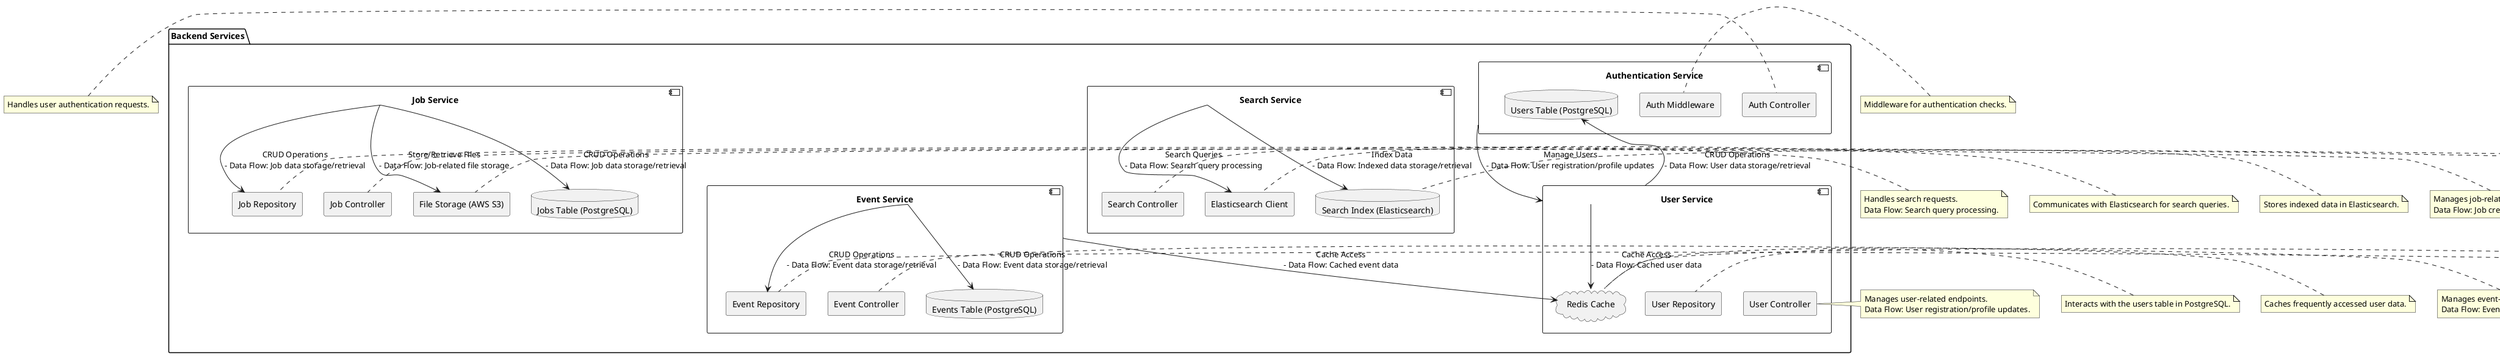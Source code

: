 @startuml Backend

package "Backend Services" {

  ' Authentication Service
  component "Authentication Service" as authService {
    rectangle "Auth Controller" as authController
    rectangle "Auth Middleware" as authMiddleware
    database "Users Table (PostgreSQL)" as usersTable
  }

  ' User Service
  component "User Service" as userService {
    rectangle "User Controller" as userController
    rectangle "User Repository" as userRepository
    database "Users Table (PostgreSQL)" as usersTable
    cloud "Redis Cache" as redisCache
  }

  ' Search Service
  component "Search Service" as searchService {
    rectangle "Search Controller" as searchController
    rectangle "Elasticsearch Client" as esClient
    database "Search Index (Elasticsearch)" as searchIndex
  }

  ' Event Service
  component "Event Service" as eventService {
    rectangle "Event Controller" as eventController
    rectangle "Event Repository" as eventRepository
    database "Events Table (PostgreSQL)" as eventsTable
    cloud "Redis Cache" as redisCache
  }

  ' Job Service
  component "Job Service" as jobService {
    rectangle "Job Controller" as jobController
    rectangle "Job Repository" as jobRepository
    database "Jobs Table (PostgreSQL)" as jobsTable
    rectangle "File Storage (AWS S3)" as awsS3
  }
}

' Interactions between Services
authService --> userService : "Manage Users\n- Data Flow: User registration/profile updates"
userService --> redisCache : "Cache Access\n- Data Flow: Cached user data"
userService --> usersTable : "CRUD Operations\n- Data Flow: User data storage/retrieval"

searchService --> esClient : "Search Queries\n- Data Flow: Search query processing"
searchService --> searchIndex : "Index Data\n- Data Flow: Indexed data storage/retrieval"

eventService --> eventRepository : "CRUD Operations\n- Data Flow: Event data storage/retrieval"
eventService --> redisCache : "Cache Access\n- Data Flow: Cached event data"
eventService --> eventsTable : "CRUD Operations\n- Data Flow: Event data storage/retrieval"

jobService --> jobRepository : "CRUD Operations\n- Data Flow: Job data storage/retrieval"
jobService --> awsS3 : "Store/Retrieve Files\n- Data Flow: Job-related file storage"
jobService --> jobsTable : "CRUD Operations\n- Data Flow: Job data storage/retrieval"

'data flow annotations for each service

note left of authController : Handles user authentication requests.
note left of authMiddleware : Middleware for authentication checks.

note left of userController : Manages user-related endpoints.\nData Flow: User registration/profile updates.
note left of userRepository : Interacts with the users table in PostgreSQL.
note left of redisCache : Caches frequently accessed user data.

note left of searchController : Handles search requests.\nData Flow: Search query processing.
note left of esClient : Communicates with Elasticsearch for search queries.
note left of searchIndex : Stores indexed data in Elasticsearch.

note left of eventController : Manages event-related endpoints.\nData Flow: Event creation/update operations.
note left of eventRepository : Interacts with the events table in PostgreSQL.
note left of redisCache : Caches event data for improved performance.

note left of jobController : Manages job-related endpoints.\nData Flow: Job creation/update operations.
note left of jobRepository : Interacts with the jobs table in PostgreSQL.
note left of awsS3 : Stores job-related files (e.g., resumes) in AWS S3.

@enduml

